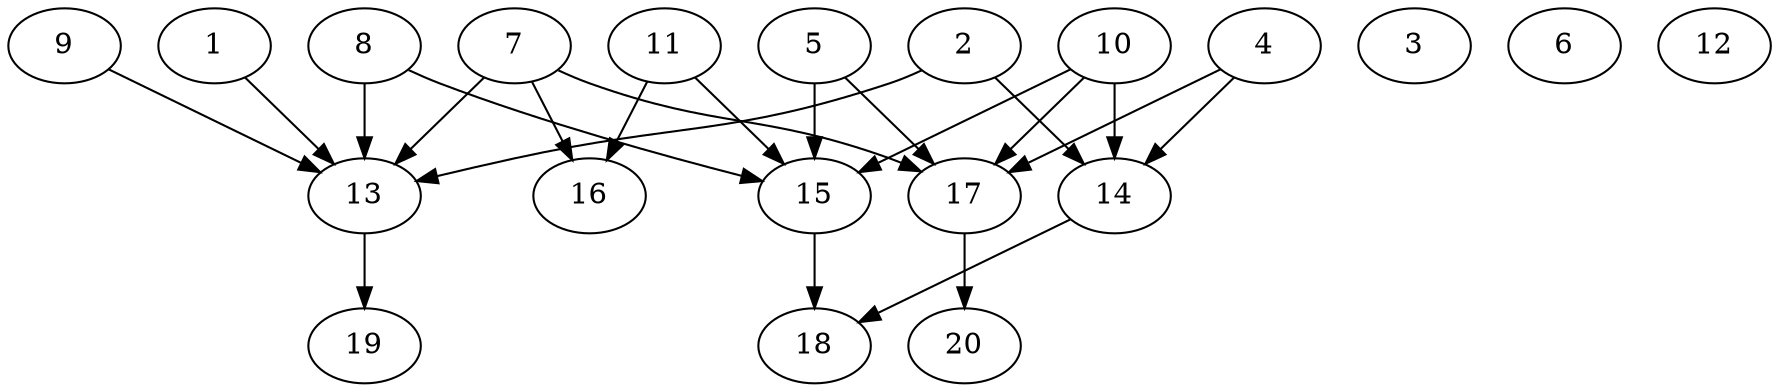 // DAG automatically generated by daggen at Sat Jul 27 15:39:05 2019
// ./daggen --dot -n 20 --ccr 0.5 --fat 0.8 --regular 0.5 --density 0.4 --mindata 5242880 --maxdata 52428800 
digraph G {
  1 [size="59625472", alpha="0.14", expect_size="29812736"] 
  1 -> 13 [size ="29812736"]
  2 [size="97128448", alpha="0.11", expect_size="48564224"] 
  2 -> 13 [size ="48564224"]
  2 -> 14 [size ="48564224"]
  3 [size="100096000", alpha="0.06", expect_size="50048000"] 
  4 [size="26492928", alpha="0.15", expect_size="13246464"] 
  4 -> 14 [size ="13246464"]
  4 -> 17 [size ="13246464"]
  5 [size="52101120", alpha="0.15", expect_size="26050560"] 
  5 -> 15 [size ="26050560"]
  5 -> 17 [size ="26050560"]
  6 [size="35297280", alpha="0.16", expect_size="17648640"] 
  7 [size="65345536", alpha="0.15", expect_size="32672768"] 
  7 -> 13 [size ="32672768"]
  7 -> 16 [size ="32672768"]
  7 -> 17 [size ="32672768"]
  8 [size="82771968", alpha="0.10", expect_size="41385984"] 
  8 -> 13 [size ="41385984"]
  8 -> 15 [size ="41385984"]
  9 [size="82964480", alpha="0.03", expect_size="41482240"] 
  9 -> 13 [size ="41482240"]
  10 [size="39888896", alpha="0.05", expect_size="19944448"] 
  10 -> 14 [size ="19944448"]
  10 -> 15 [size ="19944448"]
  10 -> 17 [size ="19944448"]
  11 [size="100212736", alpha="0.14", expect_size="50106368"] 
  11 -> 15 [size ="50106368"]
  11 -> 16 [size ="50106368"]
  12 [size="71579648", alpha="0.07", expect_size="35789824"] 
  13 [size="27123712", alpha="0.02", expect_size="13561856"] 
  13 -> 19 [size ="13561856"]
  14 [size="56475648", alpha="0.07", expect_size="28237824"] 
  14 -> 18 [size ="28237824"]
  15 [size="31553536", alpha="0.08", expect_size="15776768"] 
  15 -> 18 [size ="15776768"]
  16 [size="100343808", alpha="0.11", expect_size="50171904"] 
  17 [size="81788928", alpha="0.19", expect_size="40894464"] 
  17 -> 20 [size ="40894464"]
  18 [size="57548800", alpha="0.05", expect_size="28774400"] 
  19 [size="11759616", alpha="0.15", expect_size="5879808"] 
  20 [size="27090944", alpha="0.00", expect_size="13545472"] 
}
